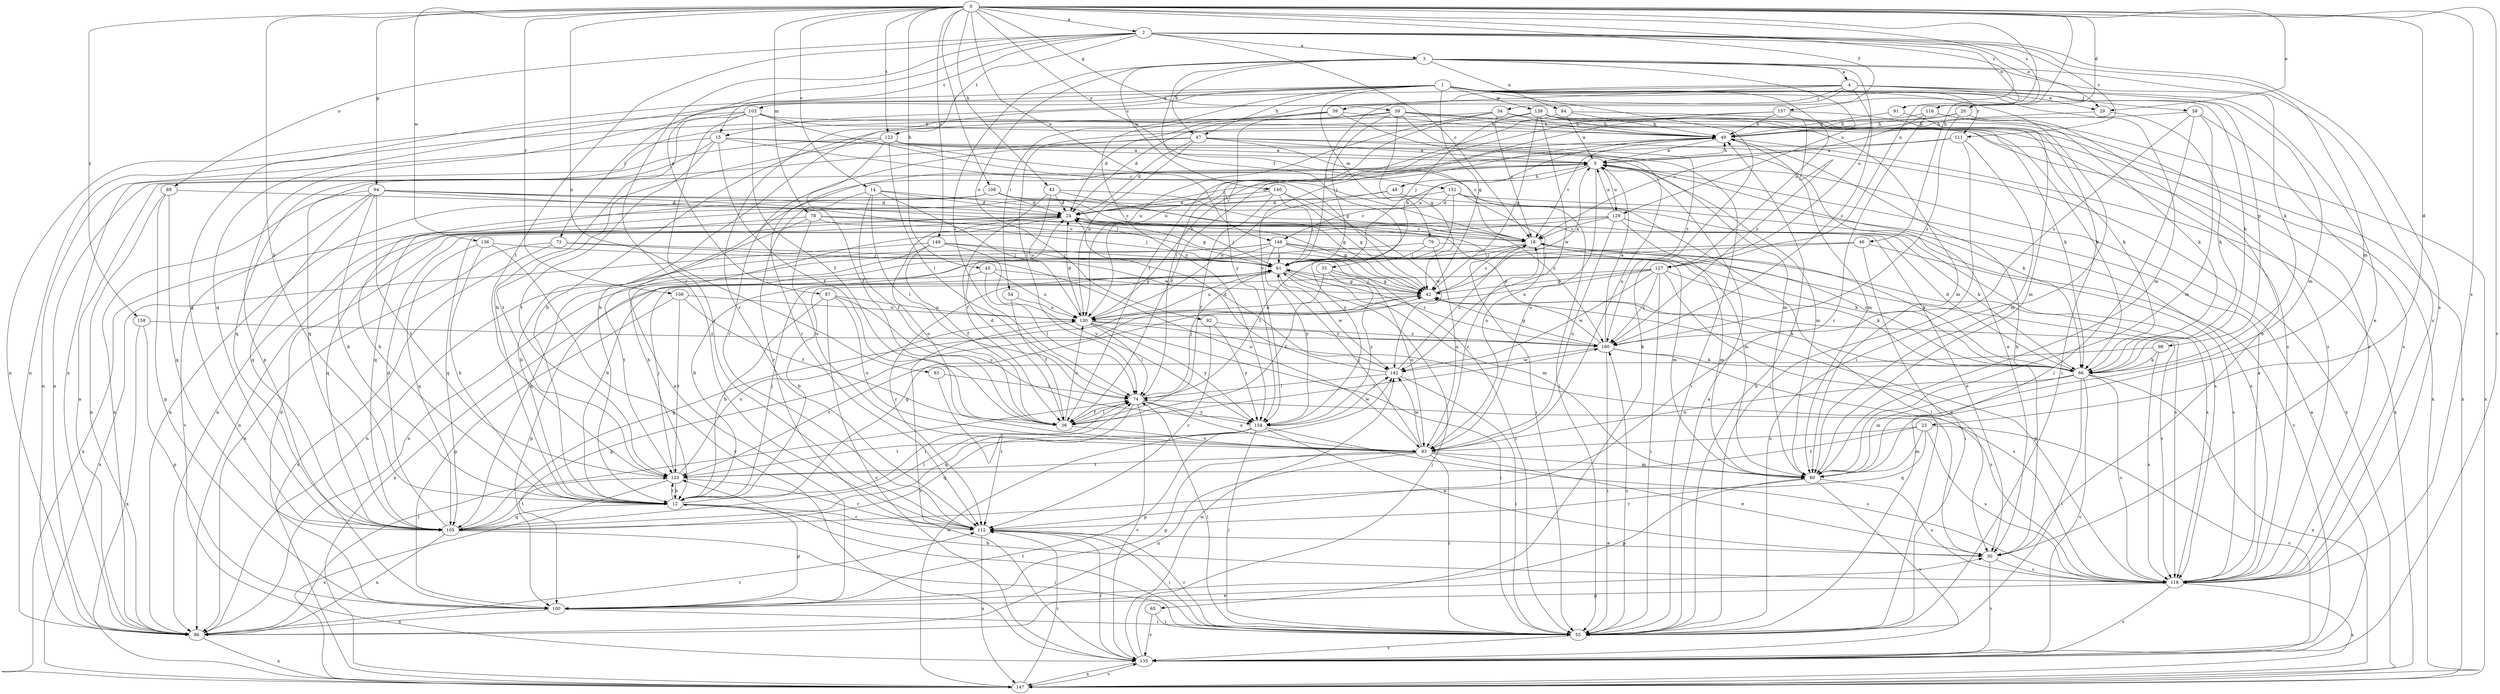 strict digraph  {
0;
1;
2;
3;
4;
5;
12;
14;
15;
18;
20;
23;
24;
29;
30;
34;
35;
36;
39;
42;
43;
45;
46;
47;
48;
49;
54;
55;
58;
59;
61;
65;
66;
73;
74;
78;
79;
80;
83;
84;
86;
87;
89;
91;
92;
93;
94;
98;
100;
103;
105;
106;
108;
111;
112;
116;
118;
122;
123;
127;
129;
130;
135;
136;
138;
140;
142;
146;
147;
149;
152;
154;
157;
158;
160;
0 -> 2  [label=a];
0 -> 12  [label=b];
0 -> 14  [label=c];
0 -> 20  [label=d];
0 -> 23  [label=d];
0 -> 29  [label=e];
0 -> 34  [label=f];
0 -> 39  [label=g];
0 -> 43  [label=h];
0 -> 45  [label=h];
0 -> 46  [label=h];
0 -> 78  [label=m];
0 -> 83  [label=n];
0 -> 94  [label=p];
0 -> 106  [label=r];
0 -> 108  [label=r];
0 -> 116  [label=s];
0 -> 118  [label=s];
0 -> 122  [label=t];
0 -> 127  [label=u];
0 -> 135  [label=v];
0 -> 136  [label=w];
0 -> 146  [label=x];
0 -> 149  [label=y];
0 -> 152  [label=y];
0 -> 157  [label=z];
0 -> 158  [label=z];
1 -> 15  [label=c];
1 -> 42  [label=g];
1 -> 47  [label=h];
1 -> 54  [label=i];
1 -> 55  [label=i];
1 -> 65  [label=k];
1 -> 66  [label=k];
1 -> 73  [label=l];
1 -> 79  [label=m];
1 -> 80  [label=m];
1 -> 98  [label=p];
1 -> 103  [label=q];
1 -> 105  [label=q];
1 -> 111  [label=r];
1 -> 127  [label=u];
1 -> 138  [label=w];
2 -> 3  [label=a];
2 -> 15  [label=c];
2 -> 18  [label=c];
2 -> 29  [label=e];
2 -> 80  [label=m];
2 -> 87  [label=o];
2 -> 89  [label=o];
2 -> 91  [label=o];
2 -> 111  [label=r];
2 -> 112  [label=r];
2 -> 118  [label=s];
2 -> 122  [label=t];
2 -> 123  [label=t];
3 -> 4  [label=a];
3 -> 35  [label=f];
3 -> 47  [label=h];
3 -> 66  [label=k];
3 -> 74  [label=l];
3 -> 84  [label=n];
3 -> 92  [label=o];
3 -> 118  [label=s];
3 -> 127  [label=u];
3 -> 129  [label=u];
3 -> 140  [label=w];
4 -> 29  [label=e];
4 -> 30  [label=e];
4 -> 58  [label=j];
4 -> 59  [label=j];
4 -> 61  [label=j];
4 -> 80  [label=m];
4 -> 105  [label=q];
4 -> 112  [label=r];
4 -> 154  [label=y];
4 -> 160  [label=z];
5 -> 24  [label=d];
5 -> 48  [label=h];
5 -> 49  [label=h];
5 -> 66  [label=k];
5 -> 80  [label=m];
5 -> 93  [label=o];
5 -> 129  [label=u];
5 -> 146  [label=x];
12 -> 42  [label=g];
12 -> 61  [label=j];
12 -> 74  [label=l];
12 -> 100  [label=p];
12 -> 105  [label=q];
12 -> 112  [label=r];
12 -> 123  [label=t];
14 -> 24  [label=d];
14 -> 36  [label=f];
14 -> 55  [label=i];
14 -> 74  [label=l];
14 -> 112  [label=r];
14 -> 142  [label=w];
15 -> 5  [label=a];
15 -> 36  [label=f];
15 -> 42  [label=g];
15 -> 80  [label=m];
15 -> 86  [label=n];
15 -> 105  [label=q];
15 -> 123  [label=t];
18 -> 61  [label=j];
18 -> 66  [label=k];
18 -> 80  [label=m];
18 -> 86  [label=n];
20 -> 30  [label=e];
20 -> 49  [label=h];
20 -> 74  [label=l];
20 -> 160  [label=z];
23 -> 80  [label=m];
23 -> 93  [label=o];
23 -> 105  [label=q];
23 -> 118  [label=s];
23 -> 123  [label=t];
23 -> 135  [label=v];
24 -> 18  [label=c];
24 -> 42  [label=g];
24 -> 61  [label=j];
24 -> 86  [label=n];
24 -> 93  [label=o];
24 -> 147  [label=x];
29 -> 49  [label=h];
29 -> 66  [label=k];
30 -> 49  [label=h];
30 -> 74  [label=l];
30 -> 118  [label=s];
30 -> 135  [label=v];
34 -> 12  [label=b];
34 -> 18  [label=c];
34 -> 36  [label=f];
34 -> 49  [label=h];
34 -> 118  [label=s];
34 -> 130  [label=u];
34 -> 147  [label=x];
35 -> 36  [label=f];
35 -> 42  [label=g];
35 -> 93  [label=o];
35 -> 154  [label=y];
36 -> 24  [label=d];
36 -> 74  [label=l];
36 -> 93  [label=o];
36 -> 130  [label=u];
36 -> 160  [label=z];
39 -> 24  [label=d];
39 -> 42  [label=g];
39 -> 49  [label=h];
39 -> 61  [label=j];
39 -> 66  [label=k];
39 -> 86  [label=n];
39 -> 118  [label=s];
39 -> 160  [label=z];
42 -> 5  [label=a];
42 -> 18  [label=c];
42 -> 61  [label=j];
42 -> 66  [label=k];
42 -> 100  [label=p];
42 -> 118  [label=s];
42 -> 130  [label=u];
43 -> 18  [label=c];
43 -> 24  [label=d];
43 -> 36  [label=f];
43 -> 42  [label=g];
43 -> 130  [label=u];
45 -> 42  [label=g];
45 -> 74  [label=l];
45 -> 100  [label=p];
45 -> 130  [label=u];
46 -> 55  [label=i];
46 -> 61  [label=j];
46 -> 74  [label=l];
46 -> 118  [label=s];
47 -> 5  [label=a];
47 -> 18  [label=c];
47 -> 24  [label=d];
47 -> 55  [label=i];
47 -> 105  [label=q];
47 -> 112  [label=r];
47 -> 130  [label=u];
47 -> 147  [label=x];
48 -> 24  [label=d];
48 -> 130  [label=u];
48 -> 135  [label=v];
49 -> 5  [label=a];
49 -> 18  [label=c];
49 -> 36  [label=f];
49 -> 80  [label=m];
49 -> 147  [label=x];
54 -> 36  [label=f];
54 -> 130  [label=u];
55 -> 5  [label=a];
55 -> 49  [label=h];
55 -> 74  [label=l];
55 -> 112  [label=r];
55 -> 123  [label=t];
55 -> 135  [label=v];
55 -> 160  [label=z];
58 -> 49  [label=h];
58 -> 55  [label=i];
58 -> 80  [label=m];
58 -> 118  [label=s];
58 -> 160  [label=z];
59 -> 24  [label=d];
59 -> 49  [label=h];
59 -> 86  [label=n];
59 -> 93  [label=o];
59 -> 154  [label=y];
61 -> 42  [label=g];
61 -> 49  [label=h];
61 -> 80  [label=m];
61 -> 112  [label=r];
61 -> 130  [label=u];
61 -> 142  [label=w];
61 -> 147  [label=x];
61 -> 160  [label=z];
65 -> 55  [label=i];
65 -> 135  [label=v];
66 -> 18  [label=c];
66 -> 24  [label=d];
66 -> 55  [label=i];
66 -> 80  [label=m];
66 -> 93  [label=o];
66 -> 118  [label=s];
66 -> 135  [label=v];
66 -> 147  [label=x];
73 -> 61  [label=j];
73 -> 86  [label=n];
73 -> 93  [label=o];
73 -> 147  [label=x];
74 -> 36  [label=f];
74 -> 61  [label=j];
74 -> 93  [label=o];
74 -> 105  [label=q];
74 -> 135  [label=v];
74 -> 154  [label=y];
78 -> 12  [label=b];
78 -> 18  [label=c];
78 -> 30  [label=e];
78 -> 61  [label=j];
78 -> 93  [label=o];
78 -> 105  [label=q];
79 -> 12  [label=b];
79 -> 61  [label=j];
79 -> 93  [label=o];
79 -> 118  [label=s];
80 -> 100  [label=p];
80 -> 112  [label=r];
80 -> 118  [label=s];
80 -> 135  [label=v];
83 -> 74  [label=l];
83 -> 112  [label=r];
84 -> 5  [label=a];
84 -> 49  [label=h];
84 -> 66  [label=k];
84 -> 130  [label=u];
86 -> 5  [label=a];
86 -> 30  [label=e];
86 -> 74  [label=l];
86 -> 112  [label=r];
86 -> 147  [label=x];
87 -> 12  [label=b];
87 -> 93  [label=o];
87 -> 130  [label=u];
87 -> 135  [label=v];
87 -> 154  [label=y];
89 -> 24  [label=d];
89 -> 86  [label=n];
89 -> 100  [label=p];
89 -> 105  [label=q];
91 -> 49  [label=h];
91 -> 80  [label=m];
92 -> 112  [label=r];
92 -> 154  [label=y];
92 -> 160  [label=z];
93 -> 18  [label=c];
93 -> 30  [label=e];
93 -> 55  [label=i];
93 -> 61  [label=j];
93 -> 80  [label=m];
93 -> 86  [label=n];
93 -> 100  [label=p];
93 -> 123  [label=t];
93 -> 142  [label=w];
94 -> 12  [label=b];
94 -> 24  [label=d];
94 -> 42  [label=g];
94 -> 61  [label=j];
94 -> 86  [label=n];
94 -> 105  [label=q];
94 -> 118  [label=s];
94 -> 123  [label=t];
94 -> 135  [label=v];
98 -> 66  [label=k];
98 -> 118  [label=s];
98 -> 123  [label=t];
100 -> 5  [label=a];
100 -> 24  [label=d];
100 -> 55  [label=i];
100 -> 86  [label=n];
103 -> 12  [label=b];
103 -> 18  [label=c];
103 -> 36  [label=f];
103 -> 49  [label=h];
103 -> 86  [label=n];
103 -> 100  [label=p];
103 -> 112  [label=r];
103 -> 118  [label=s];
105 -> 24  [label=d];
105 -> 42  [label=g];
105 -> 55  [label=i];
105 -> 74  [label=l];
105 -> 86  [label=n];
105 -> 123  [label=t];
106 -> 36  [label=f];
106 -> 100  [label=p];
106 -> 123  [label=t];
106 -> 130  [label=u];
108 -> 12  [label=b];
108 -> 18  [label=c];
108 -> 24  [label=d];
108 -> 86  [label=n];
108 -> 160  [label=z];
111 -> 5  [label=a];
111 -> 55  [label=i];
111 -> 80  [label=m];
111 -> 112  [label=r];
112 -> 30  [label=e];
112 -> 55  [label=i];
112 -> 147  [label=x];
116 -> 18  [label=c];
116 -> 49  [label=h];
116 -> 66  [label=k];
116 -> 112  [label=r];
116 -> 147  [label=x];
118 -> 5  [label=a];
118 -> 12  [label=b];
118 -> 42  [label=g];
118 -> 100  [label=p];
118 -> 135  [label=v];
118 -> 147  [label=x];
122 -> 5  [label=a];
122 -> 30  [label=e];
122 -> 36  [label=f];
122 -> 55  [label=i];
122 -> 74  [label=l];
122 -> 86  [label=n];
122 -> 123  [label=t];
123 -> 12  [label=b];
123 -> 61  [label=j];
123 -> 112  [label=r];
123 -> 130  [label=u];
123 -> 147  [label=x];
127 -> 12  [label=b];
127 -> 30  [label=e];
127 -> 42  [label=g];
127 -> 55  [label=i];
127 -> 66  [label=k];
127 -> 130  [label=u];
127 -> 142  [label=w];
127 -> 160  [label=z];
129 -> 5  [label=a];
129 -> 12  [label=b];
129 -> 18  [label=c];
129 -> 66  [label=k];
129 -> 80  [label=m];
129 -> 93  [label=o];
129 -> 105  [label=q];
130 -> 24  [label=d];
130 -> 49  [label=h];
130 -> 55  [label=i];
130 -> 74  [label=l];
130 -> 118  [label=s];
130 -> 135  [label=v];
130 -> 154  [label=y];
130 -> 160  [label=z];
135 -> 5  [label=a];
135 -> 61  [label=j];
135 -> 112  [label=r];
135 -> 142  [label=w];
135 -> 147  [label=x];
136 -> 12  [label=b];
136 -> 61  [label=j];
136 -> 105  [label=q];
136 -> 135  [label=v];
138 -> 12  [label=b];
138 -> 42  [label=g];
138 -> 49  [label=h];
138 -> 61  [label=j];
138 -> 66  [label=k];
138 -> 80  [label=m];
138 -> 142  [label=w];
138 -> 147  [label=x];
140 -> 24  [label=d];
140 -> 36  [label=f];
140 -> 42  [label=g];
140 -> 61  [label=j];
140 -> 105  [label=q];
140 -> 142  [label=w];
142 -> 18  [label=c];
142 -> 24  [label=d];
142 -> 55  [label=i];
142 -> 74  [label=l];
146 -> 12  [label=b];
146 -> 61  [label=j];
146 -> 66  [label=k];
146 -> 80  [label=m];
146 -> 86  [label=n];
146 -> 105  [label=q];
146 -> 118  [label=s];
146 -> 154  [label=y];
147 -> 112  [label=r];
147 -> 135  [label=v];
147 -> 142  [label=w];
149 -> 36  [label=f];
149 -> 55  [label=i];
149 -> 61  [label=j];
149 -> 123  [label=t];
149 -> 147  [label=x];
149 -> 154  [label=y];
152 -> 24  [label=d];
152 -> 55  [label=i];
152 -> 86  [label=n];
152 -> 93  [label=o];
152 -> 118  [label=s];
152 -> 154  [label=y];
154 -> 30  [label=e];
154 -> 55  [label=i];
154 -> 100  [label=p];
154 -> 105  [label=q];
154 -> 118  [label=s];
154 -> 123  [label=t];
154 -> 142  [label=w];
157 -> 49  [label=h];
157 -> 55  [label=i];
157 -> 74  [label=l];
157 -> 154  [label=y];
157 -> 160  [label=z];
158 -> 100  [label=p];
158 -> 147  [label=x];
158 -> 160  [label=z];
160 -> 5  [label=a];
160 -> 24  [label=d];
160 -> 42  [label=g];
160 -> 55  [label=i];
160 -> 66  [label=k];
160 -> 118  [label=s];
160 -> 142  [label=w];
}
